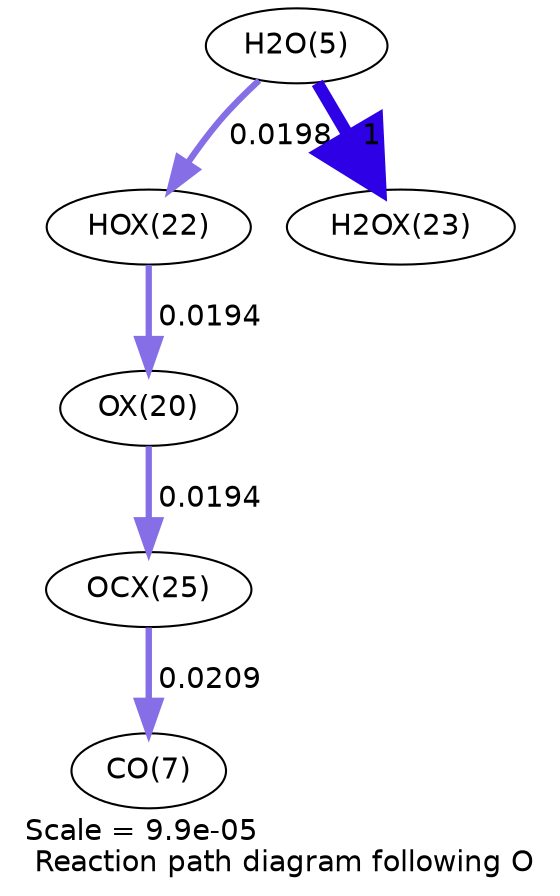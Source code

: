 digraph reaction_paths {
center=1;
s25 -> s23[fontname="Helvetica", penwidth=3.02, arrowsize=1.51, color="0.7, 0.519, 0.9"
, label=" 0.0194"];
s23 -> s28[fontname="Helvetica", penwidth=3.02, arrowsize=1.51, color="0.7, 0.519, 0.9"
, label=" 0.0194"];
s7 -> s25[fontname="Helvetica", penwidth=3.04, arrowsize=1.52, color="0.7, 0.52, 0.9"
, label=" 0.0198"];
s7 -> s26[fontname="Helvetica", penwidth=6, arrowsize=3, color="0.7, 1.5, 0.9"
, label=" 1"];
s28 -> s9[fontname="Helvetica", penwidth=3.08, arrowsize=1.54, color="0.7, 0.521, 0.9"
, label=" 0.0209"];
s7 [ fontname="Helvetica", label="H2O(5)"];
s9 [ fontname="Helvetica", label="CO(7)"];
s23 [ fontname="Helvetica", label="OX(20)"];
s25 [ fontname="Helvetica", label="HOX(22)"];
s26 [ fontname="Helvetica", label="H2OX(23)"];
s28 [ fontname="Helvetica", label="OCX(25)"];
 label = "Scale = 9.9e-05\l Reaction path diagram following O";
 fontname = "Helvetica";
}
